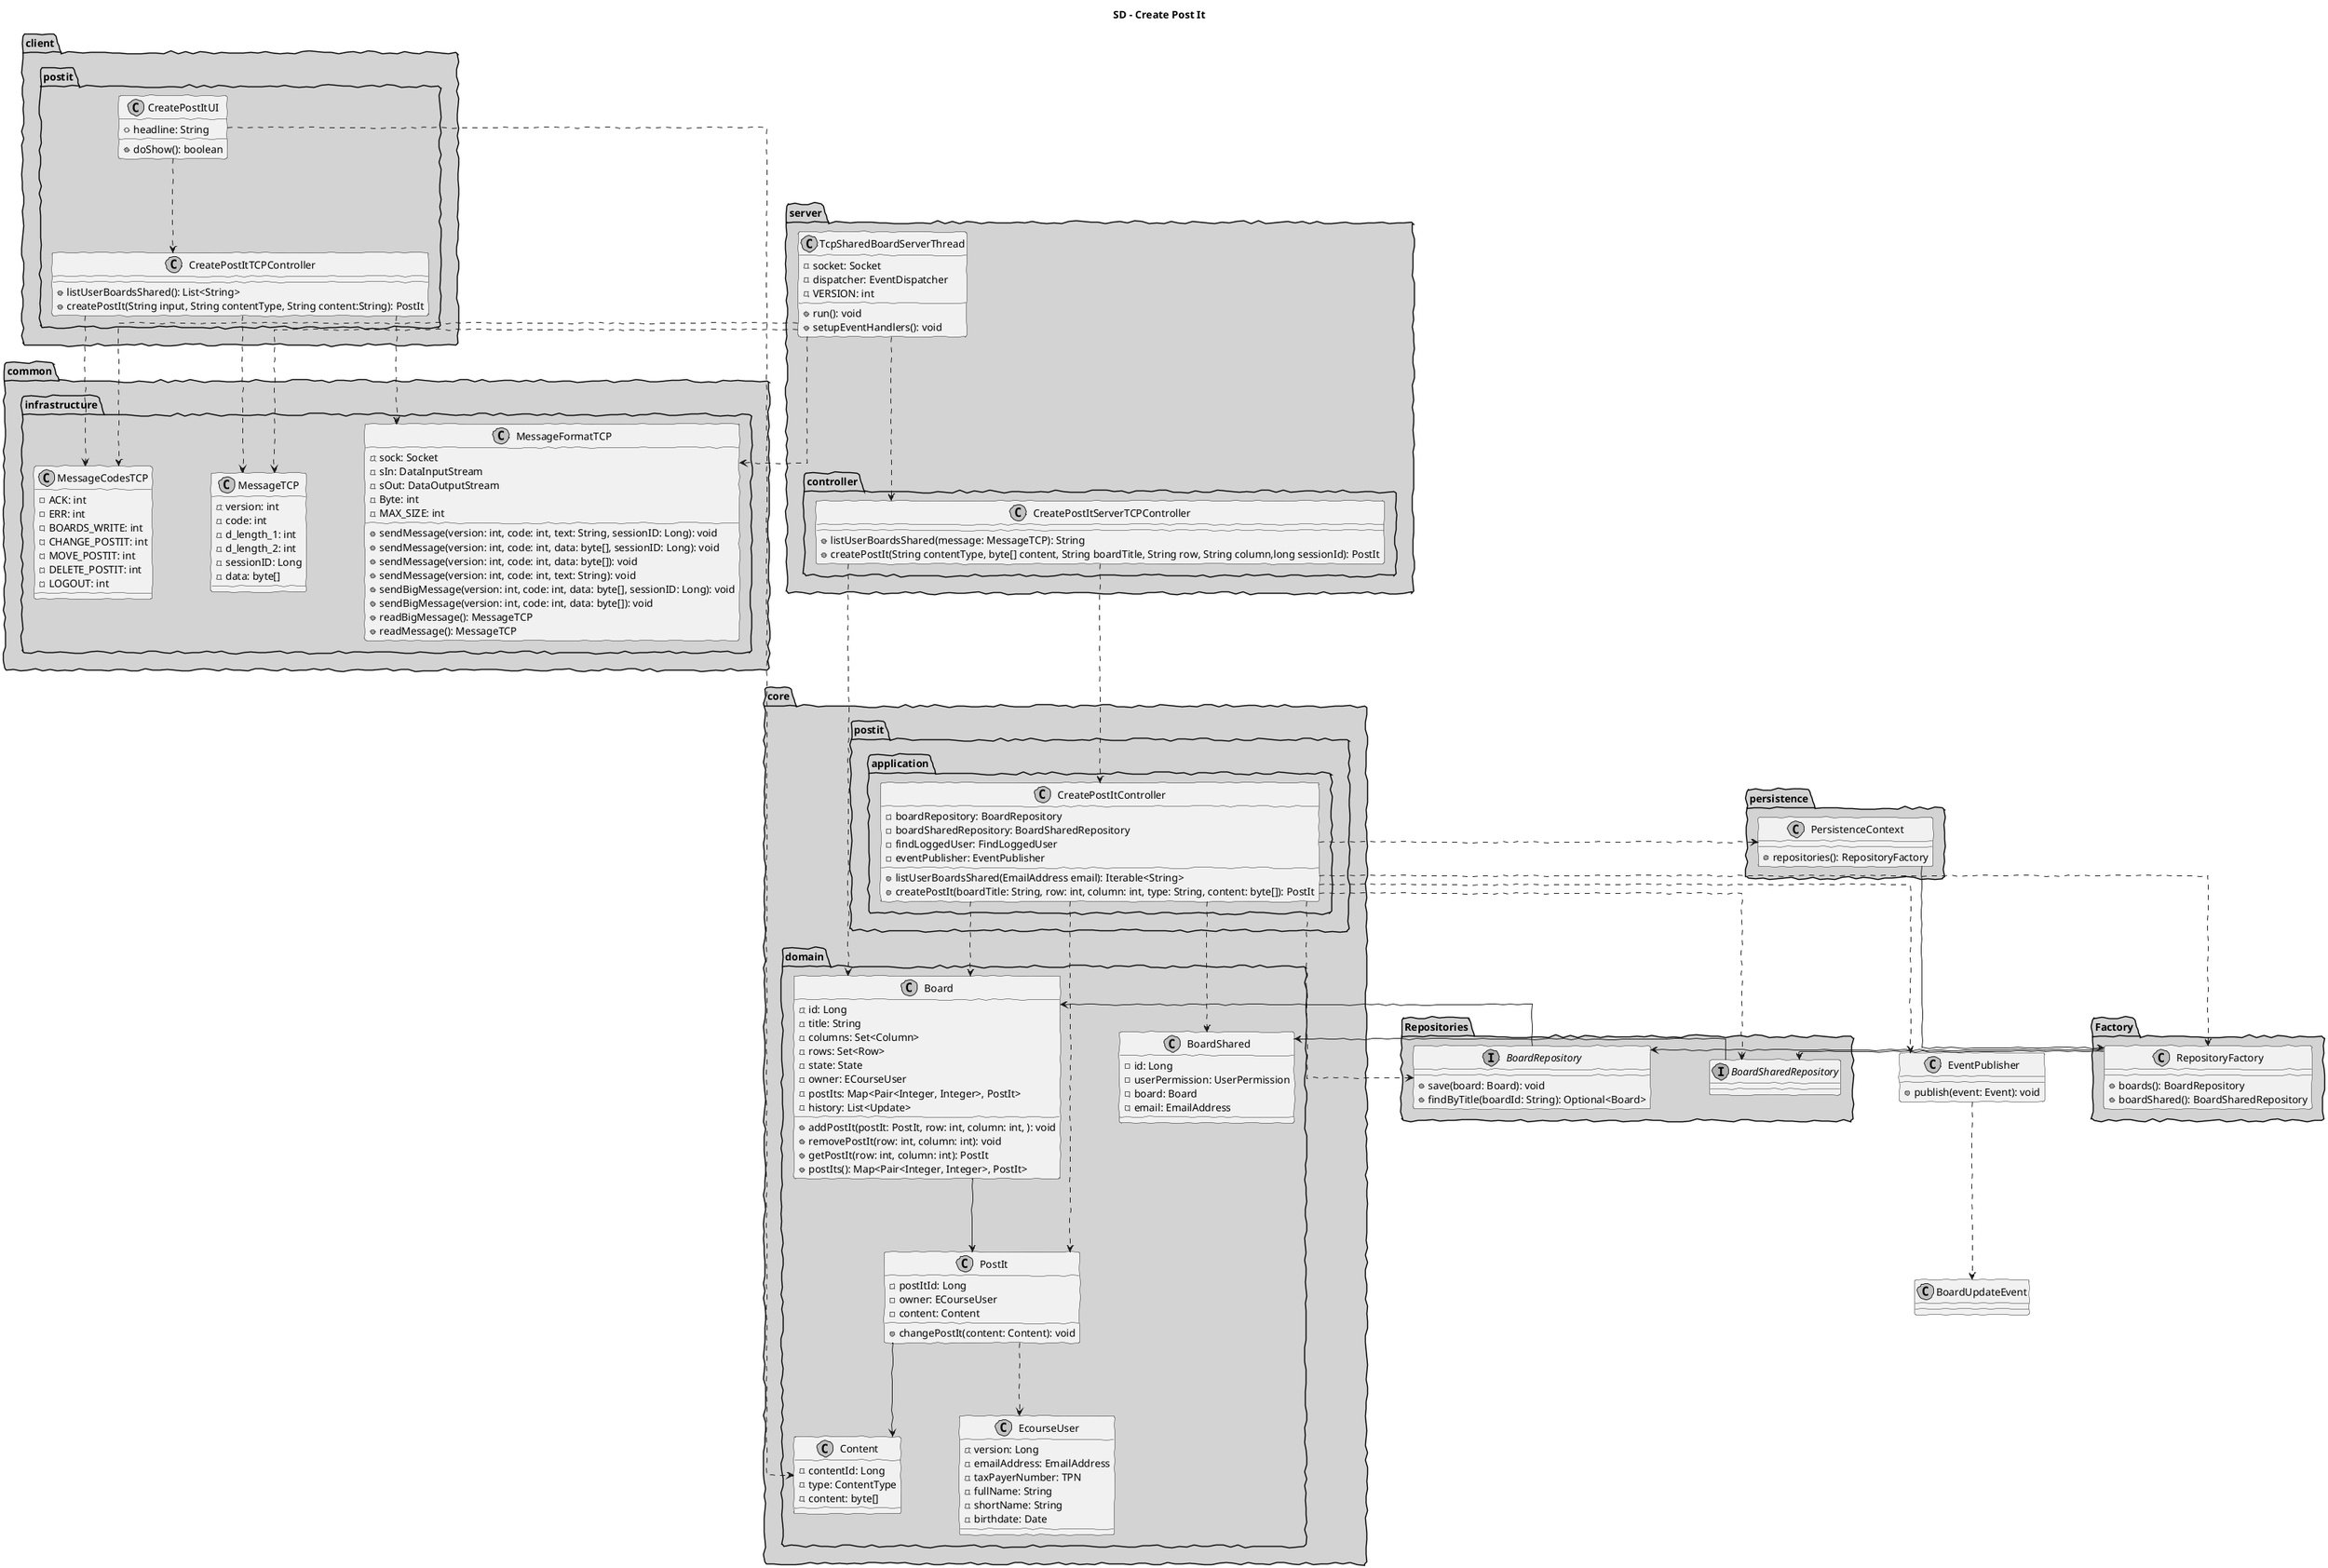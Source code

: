 @startuml

title SD - Create Post It
skinparam handwritten true
skinparam monochrome true
left to right direction
top to bottom direction
skinparam nodesep 80
skinparam ranksep 100
skinparam groupInheritance 1
skinparam linetype ortho
skinparam separation 1000
skinparam NoteBackgroundColor #A9A9A9
skinparam package {
    BackgroundColor #D3D3D3
    FontStyle bold
}
package core.domain{
class EcourseUser {
  -version: Long
  -emailAddress: EmailAddress
  -taxPayerNumber: TPN
  -fullName: String
  -shortName: String
  -birthdate: Date
}

class BoardShared {
  -id: Long
  -userPermission: UserPermission
  -board: Board
  -email: EmailAddress
}

class Board {
  -id: Long
  -title: String
  -columns: Set<Column>
  -rows: Set<Row>
  -state: State
  -owner: ECourseUser
  -postIts: Map<Pair<Integer, Integer>, PostIt>
  -history: List<Update>
  +addPostIt(postIt: PostIt, row: int, column: int, ): void
  +removePostIt(row: int, column: int): void
  +getPostIt(row: int, column: int): PostIt
  +postIts(): Map<Pair<Integer, Integer>, PostIt>
}

class PostIt{
    -postItId: Long
    -owner: ECourseUser
    -content: Content
    +changePostIt(content: Content): void
}

class Content{
    -contentId: Long
    -type: ContentType
    -content: byte[]
}
}

package Repositories{

interface BoardSharedRepository{}

interface BoardRepository{
    +save(board: Board): void
    +findByTitle(boardId: String): Optional<Board>
}
}

class EventPublisher {
  +publish(event: Event): void
}

class BoardUpdateEvent {
}

package core.postit.application{
class CreatePostItController {
    -boardRepository: BoardRepository
    -boardSharedRepository: BoardSharedRepository
    -findLoggedUser: FindLoggedUser
    -eventPublisher: EventPublisher
    +listUserBoardsShared(EmailAddress email): Iterable<String>
    +createPostIt(boardTitle: String, row: int, column: int, type: String, content: byte[]): PostIt
}
}
package client.postit{
class CreatePostItUI {
  +doShow(): boolean
  +headline: String
}
class CreatePostItTCPController{
    +listUserBoardsShared(): List<String>
    +createPostIt(String input, String contentType, String content:String): PostIt
}
}

package server{
class TcpSharedBoardServerThread{
    -socket: Socket
    -dispatcher: EventDispatcher
    -VERSION: int
    +run(): void
    +setupEventHandlers(): void

}
package server.controller{
class CreatePostItServerTCPController{
    +listUserBoardsShared(message: MessageTCP): String
    +createPostIt(String contentType, byte[] content, String boardTitle, String row, String column,long sessionId): PostIt
}

}
}


package persistence{
class PersistenceContext {
  +repositories(): RepositoryFactory
}
}
package Factory{
class RepositoryFactory {
  +boards(): BoardRepository
  +boardShared(): BoardSharedRepository
}
}

package common.infrastructure{
class MessageFormatTCP{
    -sock: Socket
    -sIn: DataInputStream
    -sOut: DataOutputStream
    -Byte: int
    -MAX_SIZE: int
    +sendMessage(version: int, code: int, text: String, sessionID: Long): void
    +sendMessage(version: int, code: int, data: byte[], sessionID: Long): void
    +sendMessage(version: int, code: int, data: byte[]): void
    +sendMessage(version: int, code: int, text: String): void
    +sendBigMessage(version: int, code: int, data: byte[], sessionID: Long): void
    +sendBigMessage(version: int, code: int, data: byte[]): void
    +readBigMessage(): MessageTCP
    +readMessage(): MessageTCP
}
class MessageTCP{
    -version: int
    -code: int
    -d_length_1: int
    -d_length_2: int
    -sessionID: Long
    -data: byte[]
}

class MessageCodesTCP{
    -ACK: int
    -ERR: int
    -BOARDS_WRITE: int
    -CHANGE_POSTIT: int
    -MOVE_POSTIT: int
    -DELETE_POSTIT: int
    -LOGOUT: int
}
}

CreatePostItUI ..> CreatePostItTCPController
CreatePostItUI ..> Content

CreatePostItController ..> PersistenceContext
CreatePostItController ..> RepositoryFactory
CreatePostItController ..> BoardSharedRepository
CreatePostItController ..> BoardRepository
CreatePostItController ..> Board
CreatePostItController ..> BoardShared
CreatePostItController ..> PostIt
CreatePostItController ..> EventPublisher

PersistenceContext --> RepositoryFactory
RepositoryFactory --> BoardSharedRepository
RepositoryFactory --> BoardRepository

BoardRepository --> Board
BoardSharedRepository --> BoardShared

Board --> PostIt
PostIt --> Content
PostIt ..> EcourseUser

EventPublisher ..> BoardUpdateEvent

CreatePostItTCPController ..> MessageFormatTCP
CreatePostItTCPController ..> MessageCodesTCP
CreatePostItTCPController ..> MessageTCP

TcpSharedBoardServerThread ..> MessageFormatTCP
TcpSharedBoardServerThread ..> MessageCodesTCP
TcpSharedBoardServerThread ..> MessageTCP
TcpSharedBoardServerThread ..> CreatePostItServerTCPController

CreatePostItServerTCPController ..> CreatePostItController
CreatePostItServerTCPController ..> Board

@enduml